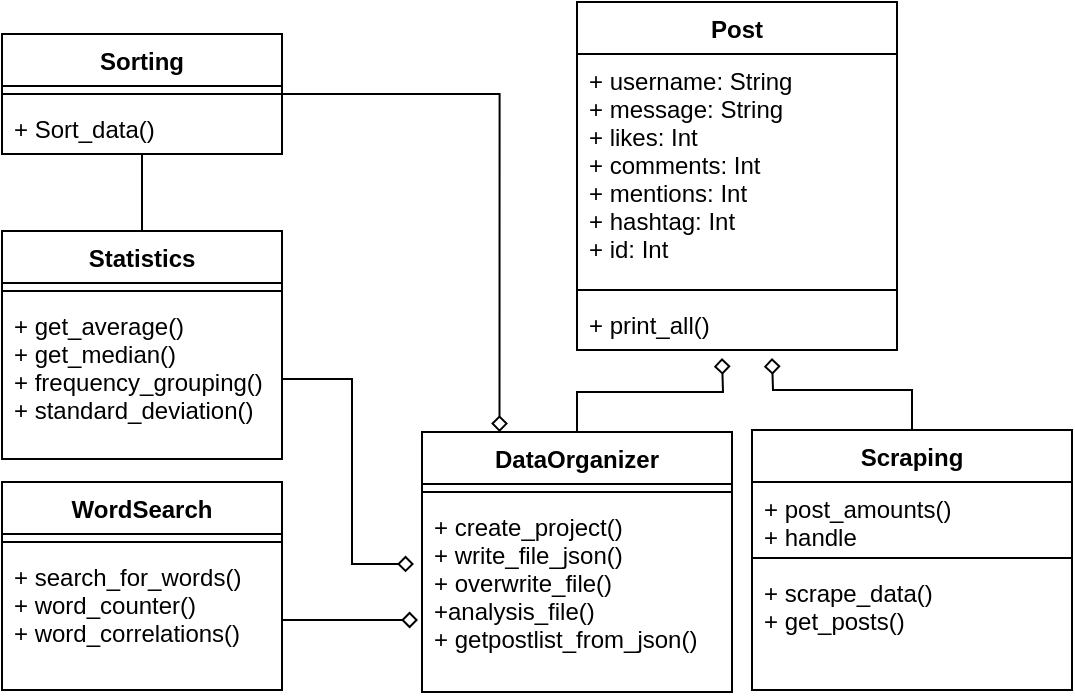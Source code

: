 <mxfile version="10.6.7" type="github"><diagram id="QG8bkJIo-b2U2rQoCnh7" name="Page-1"><mxGraphModel dx="716" dy="787" grid="1" gridSize="10" guides="1" tooltips="1" connect="1" arrows="1" fold="1" page="1" pageScale="1" pageWidth="850" pageHeight="1100" math="0" shadow="0"><root><mxCell id="0"/><mxCell id="1" parent="0"/><mxCell id="fAL2-cdBbvyhQACU6qNt-33" style="edgeStyle=orthogonalEdgeStyle;rounded=0;orthogonalLoop=1;jettySize=auto;html=1;entryX=0.5;entryY=0;entryDx=0;entryDy=0;strokeColor=#000000;endArrow=none;endFill=0;startArrow=none;startFill=0;" edge="1" parent="1" source="fAL2-cdBbvyhQACU6qNt-1" target="fAL2-cdBbvyhQACU6qNt-5"><mxGeometry relative="1" as="geometry"/></mxCell><mxCell id="fAL2-cdBbvyhQACU6qNt-40" style="edgeStyle=orthogonalEdgeStyle;rounded=0;orthogonalLoop=1;jettySize=auto;html=1;entryX=0.25;entryY=0;entryDx=0;entryDy=0;startArrow=none;startFill=0;endArrow=diamond;endFill=0;strokeColor=#000000;" edge="1" parent="1" source="fAL2-cdBbvyhQACU6qNt-1" target="fAL2-cdBbvyhQACU6qNt-25"><mxGeometry relative="1" as="geometry"/></mxCell><mxCell id="fAL2-cdBbvyhQACU6qNt-1" value="Sorting" style="swimlane;fontStyle=1;align=center;verticalAlign=top;childLayout=stackLayout;horizontal=1;startSize=26;horizontalStack=0;resizeParent=1;resizeParentMax=0;resizeLast=0;collapsible=1;marginBottom=0;" vertex="1" parent="1"><mxGeometry x="300" y="280" width="140" height="60" as="geometry"/></mxCell><mxCell id="fAL2-cdBbvyhQACU6qNt-3" value="" style="line;strokeWidth=1;fillColor=none;align=left;verticalAlign=middle;spacingTop=-1;spacingLeft=3;spacingRight=3;rotatable=0;labelPosition=right;points=[];portConstraint=eastwest;" vertex="1" parent="fAL2-cdBbvyhQACU6qNt-1"><mxGeometry y="26" width="140" height="8" as="geometry"/></mxCell><mxCell id="fAL2-cdBbvyhQACU6qNt-4" value="+ Sort_data()" style="text;strokeColor=none;fillColor=none;align=left;verticalAlign=top;spacingLeft=4;spacingRight=4;overflow=hidden;rotatable=0;points=[[0,0.5],[1,0.5]];portConstraint=eastwest;" vertex="1" parent="fAL2-cdBbvyhQACU6qNt-1"><mxGeometry y="34" width="140" height="26" as="geometry"/></mxCell><mxCell id="fAL2-cdBbvyhQACU6qNt-5" value="Statistics" style="swimlane;fontStyle=1;align=center;verticalAlign=top;childLayout=stackLayout;horizontal=1;startSize=26;horizontalStack=0;resizeParent=1;resizeParentMax=0;resizeLast=0;collapsible=1;marginBottom=0;" vertex="1" parent="1"><mxGeometry x="300" y="378.5" width="140" height="114" as="geometry"/></mxCell><mxCell id="fAL2-cdBbvyhQACU6qNt-7" value="" style="line;strokeWidth=1;fillColor=none;align=left;verticalAlign=middle;spacingTop=-1;spacingLeft=3;spacingRight=3;rotatable=0;labelPosition=right;points=[];portConstraint=eastwest;" vertex="1" parent="fAL2-cdBbvyhQACU6qNt-5"><mxGeometry y="26" width="140" height="8" as="geometry"/></mxCell><mxCell id="fAL2-cdBbvyhQACU6qNt-8" value="+ get_average()&#xA;+ get_median()&#xA;+ frequency_grouping()&#xA;+ standard_deviation()&#xA;" style="text;strokeColor=none;fillColor=none;align=left;verticalAlign=top;spacingLeft=4;spacingRight=4;overflow=hidden;rotatable=0;points=[[0,0.5],[1,0.5]];portConstraint=eastwest;" vertex="1" parent="fAL2-cdBbvyhQACU6qNt-5"><mxGeometry y="34" width="140" height="80" as="geometry"/></mxCell><mxCell id="fAL2-cdBbvyhQACU6qNt-17" value="WordSearch" style="swimlane;fontStyle=1;align=center;verticalAlign=top;childLayout=stackLayout;horizontal=1;startSize=26;horizontalStack=0;resizeParent=1;resizeParentMax=0;resizeLast=0;collapsible=1;marginBottom=0;" vertex="1" parent="1"><mxGeometry x="300" y="504" width="140" height="104" as="geometry"/></mxCell><mxCell id="fAL2-cdBbvyhQACU6qNt-19" value="" style="line;strokeWidth=1;fillColor=none;align=left;verticalAlign=middle;spacingTop=-1;spacingLeft=3;spacingRight=3;rotatable=0;labelPosition=right;points=[];portConstraint=eastwest;" vertex="1" parent="fAL2-cdBbvyhQACU6qNt-17"><mxGeometry y="26" width="140" height="8" as="geometry"/></mxCell><mxCell id="fAL2-cdBbvyhQACU6qNt-20" value="+ search_for_words()&#xA;+ word_counter()&#xA;+ word_correlations()&#xA;" style="text;strokeColor=none;fillColor=none;align=left;verticalAlign=top;spacingLeft=4;spacingRight=4;overflow=hidden;rotatable=0;points=[[0,0.5],[1,0.5]];portConstraint=eastwest;" vertex="1" parent="fAL2-cdBbvyhQACU6qNt-17"><mxGeometry y="34" width="140" height="70" as="geometry"/></mxCell><mxCell id="fAL2-cdBbvyhQACU6qNt-21" value="Post" style="swimlane;fontStyle=1;align=center;verticalAlign=top;childLayout=stackLayout;horizontal=1;startSize=26;horizontalStack=0;resizeParent=1;resizeParentMax=0;resizeLast=0;collapsible=1;marginBottom=0;" vertex="1" parent="1"><mxGeometry x="587.5" y="264" width="160" height="174" as="geometry"/></mxCell><mxCell id="fAL2-cdBbvyhQACU6qNt-22" value="+ username: String&#xA;+ message: String&#xA;+ likes: Int&#xA;+ comments: Int&#xA;+ mentions: Int&#xA;+ hashtag: Int&#xA;+ id: Int&#xA;&#xA;" style="text;strokeColor=none;fillColor=none;align=left;verticalAlign=top;spacingLeft=4;spacingRight=4;overflow=hidden;rotatable=0;points=[[0,0.5],[1,0.5]];portConstraint=eastwest;" vertex="1" parent="fAL2-cdBbvyhQACU6qNt-21"><mxGeometry y="26" width="160" height="114" as="geometry"/></mxCell><mxCell id="fAL2-cdBbvyhQACU6qNt-23" value="" style="line;strokeWidth=1;fillColor=none;align=left;verticalAlign=middle;spacingTop=-1;spacingLeft=3;spacingRight=3;rotatable=0;labelPosition=right;points=[];portConstraint=eastwest;" vertex="1" parent="fAL2-cdBbvyhQACU6qNt-21"><mxGeometry y="140" width="160" height="8" as="geometry"/></mxCell><mxCell id="fAL2-cdBbvyhQACU6qNt-24" value="+ print_all()" style="text;strokeColor=none;fillColor=none;align=left;verticalAlign=top;spacingLeft=4;spacingRight=4;overflow=hidden;rotatable=0;points=[[0,0.5],[1,0.5]];portConstraint=eastwest;" vertex="1" parent="fAL2-cdBbvyhQACU6qNt-21"><mxGeometry y="148" width="160" height="26" as="geometry"/></mxCell><mxCell id="fAL2-cdBbvyhQACU6qNt-35" style="edgeStyle=orthogonalEdgeStyle;rounded=0;orthogonalLoop=1;jettySize=auto;html=1;startArrow=none;startFill=0;endArrow=diamond;endFill=0;strokeColor=#000000;" edge="1" parent="1" source="fAL2-cdBbvyhQACU6qNt-25"><mxGeometry relative="1" as="geometry"><mxPoint x="660" y="442" as="targetPoint"/></mxGeometry></mxCell><mxCell id="fAL2-cdBbvyhQACU6qNt-25" value="DataOrganizer" style="swimlane;fontStyle=1;align=center;verticalAlign=top;childLayout=stackLayout;horizontal=1;startSize=26;horizontalStack=0;resizeParent=1;resizeParentMax=0;resizeLast=0;collapsible=1;marginBottom=0;" vertex="1" parent="1"><mxGeometry x="510" y="479" width="155" height="130" as="geometry"/></mxCell><mxCell id="fAL2-cdBbvyhQACU6qNt-27" value="" style="line;strokeWidth=1;fillColor=none;align=left;verticalAlign=middle;spacingTop=-1;spacingLeft=3;spacingRight=3;rotatable=0;labelPosition=right;points=[];portConstraint=eastwest;" vertex="1" parent="fAL2-cdBbvyhQACU6qNt-25"><mxGeometry y="26" width="155" height="8" as="geometry"/></mxCell><mxCell id="fAL2-cdBbvyhQACU6qNt-28" value="+ create_project()&#xA;+ write_file_json()&#xA;+ overwrite_file()&#xA;+analysis_file()&#xA;+ getpostlist_from_json()&#xA;&#xA;" style="text;strokeColor=none;fillColor=none;align=left;verticalAlign=top;spacingLeft=4;spacingRight=4;overflow=hidden;rotatable=0;points=[[0,0.5],[1,0.5]];portConstraint=eastwest;" vertex="1" parent="fAL2-cdBbvyhQACU6qNt-25"><mxGeometry y="34" width="155" height="96" as="geometry"/></mxCell><mxCell id="fAL2-cdBbvyhQACU6qNt-37" style="edgeStyle=orthogonalEdgeStyle;rounded=0;orthogonalLoop=1;jettySize=auto;html=1;startArrow=none;startFill=0;endArrow=diamond;endFill=0;strokeColor=#000000;" edge="1" parent="1" source="fAL2-cdBbvyhQACU6qNt-29"><mxGeometry relative="1" as="geometry"><mxPoint x="685" y="442" as="targetPoint"/></mxGeometry></mxCell><mxCell id="fAL2-cdBbvyhQACU6qNt-29" value="Scraping" style="swimlane;fontStyle=1;align=center;verticalAlign=top;childLayout=stackLayout;horizontal=1;startSize=26;horizontalStack=0;resizeParent=1;resizeParentMax=0;resizeLast=0;collapsible=1;marginBottom=0;" vertex="1" parent="1"><mxGeometry x="675" y="478" width="160" height="130" as="geometry"/></mxCell><mxCell id="fAL2-cdBbvyhQACU6qNt-30" value="+ post_amounts()&#xA;+ handle&#xA;" style="text;strokeColor=none;fillColor=none;align=left;verticalAlign=top;spacingLeft=4;spacingRight=4;overflow=hidden;rotatable=0;points=[[0,0.5],[1,0.5]];portConstraint=eastwest;" vertex="1" parent="fAL2-cdBbvyhQACU6qNt-29"><mxGeometry y="26" width="160" height="34" as="geometry"/></mxCell><mxCell id="fAL2-cdBbvyhQACU6qNt-31" value="" style="line;strokeWidth=1;fillColor=none;align=left;verticalAlign=middle;spacingTop=-1;spacingLeft=3;spacingRight=3;rotatable=0;labelPosition=right;points=[];portConstraint=eastwest;" vertex="1" parent="fAL2-cdBbvyhQACU6qNt-29"><mxGeometry y="60" width="160" height="8" as="geometry"/></mxCell><mxCell id="fAL2-cdBbvyhQACU6qNt-32" value="+ scrape_data()&#xA;+ get_posts()&#xA;" style="text;strokeColor=none;fillColor=none;align=left;verticalAlign=top;spacingLeft=4;spacingRight=4;overflow=hidden;rotatable=0;points=[[0,0.5],[1,0.5]];portConstraint=eastwest;" vertex="1" parent="fAL2-cdBbvyhQACU6qNt-29"><mxGeometry y="68" width="160" height="62" as="geometry"/></mxCell><mxCell id="fAL2-cdBbvyhQACU6qNt-39" style="edgeStyle=orthogonalEdgeStyle;rounded=0;orthogonalLoop=1;jettySize=auto;html=1;entryX=-0.026;entryY=0.333;entryDx=0;entryDy=0;startArrow=none;startFill=0;endArrow=diamond;endFill=0;strokeColor=#000000;entryPerimeter=0;" edge="1" parent="1" source="fAL2-cdBbvyhQACU6qNt-8" target="fAL2-cdBbvyhQACU6qNt-28"><mxGeometry relative="1" as="geometry"/></mxCell><mxCell id="fAL2-cdBbvyhQACU6qNt-43" style="edgeStyle=orthogonalEdgeStyle;rounded=0;orthogonalLoop=1;jettySize=auto;html=1;entryX=-0.013;entryY=0.625;entryDx=0;entryDy=0;entryPerimeter=0;startArrow=none;startFill=0;endArrow=diamond;endFill=0;strokeColor=#000000;" edge="1" parent="1" source="fAL2-cdBbvyhQACU6qNt-20" target="fAL2-cdBbvyhQACU6qNt-28"><mxGeometry relative="1" as="geometry"/></mxCell></root></mxGraphModel></diagram></mxfile>